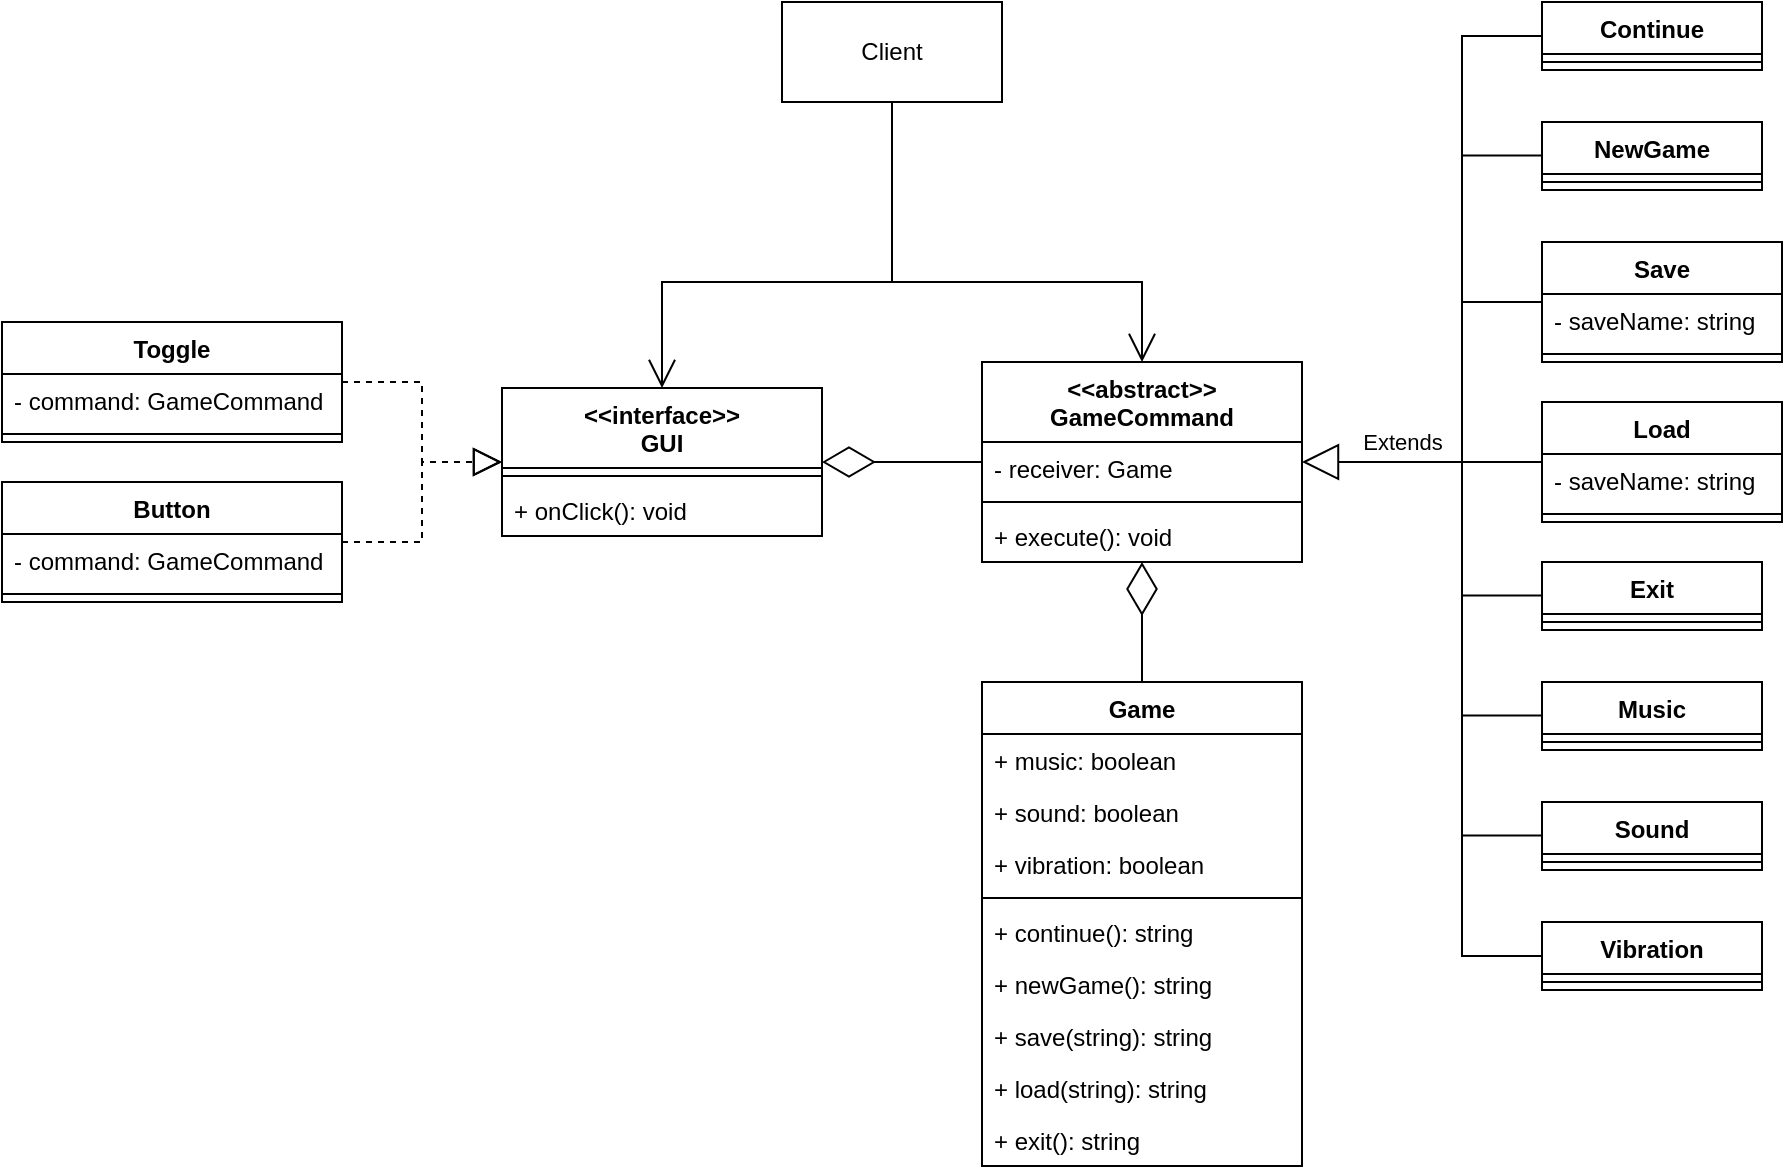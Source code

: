 <mxfile version="21.3.3" type="device">
  <diagram id="C5RBs43oDa-KdzZeNtuy" name="Page-1">
    <mxGraphModel dx="1994" dy="646" grid="1" gridSize="10" guides="1" tooltips="1" connect="1" arrows="1" fold="1" page="1" pageScale="1" pageWidth="827" pageHeight="1169" math="0" shadow="0">
      <root>
        <mxCell id="WIyWlLk6GJQsqaUBKTNV-0" />
        <mxCell id="WIyWlLk6GJQsqaUBKTNV-1" parent="WIyWlLk6GJQsqaUBKTNV-0" />
        <mxCell id="GQACmn0jV0vaVqxmoJ_N-4" value="Client" style="html=1;whiteSpace=wrap;" parent="WIyWlLk6GJQsqaUBKTNV-1" vertex="1">
          <mxGeometry x="270" y="100" width="110" height="50" as="geometry" />
        </mxCell>
        <mxCell id="GQACmn0jV0vaVqxmoJ_N-21" value="" style="endArrow=open;endFill=1;endSize=12;html=1;rounded=0;" parent="WIyWlLk6GJQsqaUBKTNV-1" source="GQACmn0jV0vaVqxmoJ_N-4" edge="1" target="r4E6djIWqzmuqeX_bI0s-0">
          <mxGeometry width="160" relative="1" as="geometry">
            <mxPoint x="70" y="390" as="sourcePoint" />
            <mxPoint x="290" y="155" as="targetPoint" />
            <Array as="points">
              <mxPoint x="325" y="240" />
              <mxPoint x="210" y="240" />
            </Array>
          </mxGeometry>
        </mxCell>
        <mxCell id="r4E6djIWqzmuqeX_bI0s-0" value="&amp;lt;&amp;lt;interface&amp;gt;&amp;gt;&lt;br&gt;GUI" style="swimlane;fontStyle=1;align=center;verticalAlign=top;childLayout=stackLayout;horizontal=1;startSize=40;horizontalStack=0;resizeParent=1;resizeParentMax=0;resizeLast=0;collapsible=1;marginBottom=0;whiteSpace=wrap;html=1;" vertex="1" parent="WIyWlLk6GJQsqaUBKTNV-1">
          <mxGeometry x="130" y="293" width="160" height="74" as="geometry" />
        </mxCell>
        <mxCell id="r4E6djIWqzmuqeX_bI0s-2" value="" style="line;strokeWidth=1;fillColor=none;align=left;verticalAlign=middle;spacingTop=-1;spacingLeft=3;spacingRight=3;rotatable=0;labelPosition=right;points=[];portConstraint=eastwest;strokeColor=inherit;" vertex="1" parent="r4E6djIWqzmuqeX_bI0s-0">
          <mxGeometry y="40" width="160" height="8" as="geometry" />
        </mxCell>
        <mxCell id="r4E6djIWqzmuqeX_bI0s-3" value="+ onClick(): void" style="text;strokeColor=none;fillColor=none;align=left;verticalAlign=top;spacingLeft=4;spacingRight=4;overflow=hidden;rotatable=0;points=[[0,0.5],[1,0.5]];portConstraint=eastwest;whiteSpace=wrap;html=1;" vertex="1" parent="r4E6djIWqzmuqeX_bI0s-0">
          <mxGeometry y="48" width="160" height="26" as="geometry" />
        </mxCell>
        <mxCell id="r4E6djIWqzmuqeX_bI0s-8" value="Button" style="swimlane;fontStyle=1;align=center;verticalAlign=top;childLayout=stackLayout;horizontal=1;startSize=26;horizontalStack=0;resizeParent=1;resizeParentMax=0;resizeLast=0;collapsible=1;marginBottom=0;whiteSpace=wrap;html=1;" vertex="1" parent="WIyWlLk6GJQsqaUBKTNV-1">
          <mxGeometry x="-120" y="340" width="170" height="60" as="geometry" />
        </mxCell>
        <mxCell id="r4E6djIWqzmuqeX_bI0s-9" value="- command: GameCommand" style="text;strokeColor=none;fillColor=none;align=left;verticalAlign=top;spacingLeft=4;spacingRight=4;overflow=hidden;rotatable=0;points=[[0,0.5],[1,0.5]];portConstraint=eastwest;whiteSpace=wrap;html=1;" vertex="1" parent="r4E6djIWqzmuqeX_bI0s-8">
          <mxGeometry y="26" width="170" height="26" as="geometry" />
        </mxCell>
        <mxCell id="r4E6djIWqzmuqeX_bI0s-10" value="" style="line;strokeWidth=1;fillColor=none;align=left;verticalAlign=middle;spacingTop=-1;spacingLeft=3;spacingRight=3;rotatable=0;labelPosition=right;points=[];portConstraint=eastwest;strokeColor=inherit;" vertex="1" parent="r4E6djIWqzmuqeX_bI0s-8">
          <mxGeometry y="52" width="170" height="8" as="geometry" />
        </mxCell>
        <mxCell id="r4E6djIWqzmuqeX_bI0s-12" value="Toggle" style="swimlane;fontStyle=1;align=center;verticalAlign=top;childLayout=stackLayout;horizontal=1;startSize=26;horizontalStack=0;resizeParent=1;resizeParentMax=0;resizeLast=0;collapsible=1;marginBottom=0;whiteSpace=wrap;html=1;" vertex="1" parent="WIyWlLk6GJQsqaUBKTNV-1">
          <mxGeometry x="-120" y="260" width="170" height="60" as="geometry" />
        </mxCell>
        <mxCell id="r4E6djIWqzmuqeX_bI0s-13" value="- command: GameCommand" style="text;strokeColor=none;fillColor=none;align=left;verticalAlign=top;spacingLeft=4;spacingRight=4;overflow=hidden;rotatable=0;points=[[0,0.5],[1,0.5]];portConstraint=eastwest;whiteSpace=wrap;html=1;" vertex="1" parent="r4E6djIWqzmuqeX_bI0s-12">
          <mxGeometry y="26" width="170" height="26" as="geometry" />
        </mxCell>
        <mxCell id="r4E6djIWqzmuqeX_bI0s-14" value="" style="line;strokeWidth=1;fillColor=none;align=left;verticalAlign=middle;spacingTop=-1;spacingLeft=3;spacingRight=3;rotatable=0;labelPosition=right;points=[];portConstraint=eastwest;strokeColor=inherit;" vertex="1" parent="r4E6djIWqzmuqeX_bI0s-12">
          <mxGeometry y="52" width="170" height="8" as="geometry" />
        </mxCell>
        <mxCell id="r4E6djIWqzmuqeX_bI0s-16" value="&amp;lt;&amp;lt;abstract&amp;gt;&amp;gt;&lt;br&gt;GameCommand" style="swimlane;fontStyle=1;align=center;verticalAlign=top;childLayout=stackLayout;horizontal=1;startSize=40;horizontalStack=0;resizeParent=1;resizeParentMax=0;resizeLast=0;collapsible=1;marginBottom=0;whiteSpace=wrap;html=1;" vertex="1" parent="WIyWlLk6GJQsqaUBKTNV-1">
          <mxGeometry x="370" y="280" width="160" height="100" as="geometry" />
        </mxCell>
        <mxCell id="r4E6djIWqzmuqeX_bI0s-17" value="- receiver: Game" style="text;strokeColor=none;fillColor=none;align=left;verticalAlign=top;spacingLeft=4;spacingRight=4;overflow=hidden;rotatable=0;points=[[0,0.5],[1,0.5]];portConstraint=eastwest;whiteSpace=wrap;html=1;" vertex="1" parent="r4E6djIWqzmuqeX_bI0s-16">
          <mxGeometry y="40" width="160" height="26" as="geometry" />
        </mxCell>
        <mxCell id="r4E6djIWqzmuqeX_bI0s-18" value="" style="line;strokeWidth=1;fillColor=none;align=left;verticalAlign=middle;spacingTop=-1;spacingLeft=3;spacingRight=3;rotatable=0;labelPosition=right;points=[];portConstraint=eastwest;strokeColor=inherit;" vertex="1" parent="r4E6djIWqzmuqeX_bI0s-16">
          <mxGeometry y="66" width="160" height="8" as="geometry" />
        </mxCell>
        <mxCell id="r4E6djIWqzmuqeX_bI0s-19" value="+ execute(): void" style="text;strokeColor=none;fillColor=none;align=left;verticalAlign=top;spacingLeft=4;spacingRight=4;overflow=hidden;rotatable=0;points=[[0,0.5],[1,0.5]];portConstraint=eastwest;whiteSpace=wrap;html=1;" vertex="1" parent="r4E6djIWqzmuqeX_bI0s-16">
          <mxGeometry y="74" width="160" height="26" as="geometry" />
        </mxCell>
        <mxCell id="r4E6djIWqzmuqeX_bI0s-20" value="Continue" style="swimlane;fontStyle=1;align=center;verticalAlign=top;childLayout=stackLayout;horizontal=1;startSize=26;horizontalStack=0;resizeParent=1;resizeParentMax=0;resizeLast=0;collapsible=1;marginBottom=0;whiteSpace=wrap;html=1;" vertex="1" parent="WIyWlLk6GJQsqaUBKTNV-1">
          <mxGeometry x="650" y="100" width="110" height="34" as="geometry" />
        </mxCell>
        <mxCell id="r4E6djIWqzmuqeX_bI0s-22" value="" style="line;strokeWidth=1;fillColor=none;align=left;verticalAlign=middle;spacingTop=-1;spacingLeft=3;spacingRight=3;rotatable=0;labelPosition=right;points=[];portConstraint=eastwest;strokeColor=inherit;" vertex="1" parent="r4E6djIWqzmuqeX_bI0s-20">
          <mxGeometry y="26" width="110" height="8" as="geometry" />
        </mxCell>
        <mxCell id="r4E6djIWqzmuqeX_bI0s-24" value="NewGame" style="swimlane;fontStyle=1;align=center;verticalAlign=top;childLayout=stackLayout;horizontal=1;startSize=26;horizontalStack=0;resizeParent=1;resizeParentMax=0;resizeLast=0;collapsible=1;marginBottom=0;whiteSpace=wrap;html=1;" vertex="1" parent="WIyWlLk6GJQsqaUBKTNV-1">
          <mxGeometry x="650" y="160" width="110" height="34" as="geometry" />
        </mxCell>
        <mxCell id="r4E6djIWqzmuqeX_bI0s-25" value="" style="line;strokeWidth=1;fillColor=none;align=left;verticalAlign=middle;spacingTop=-1;spacingLeft=3;spacingRight=3;rotatable=0;labelPosition=right;points=[];portConstraint=eastwest;strokeColor=inherit;" vertex="1" parent="r4E6djIWqzmuqeX_bI0s-24">
          <mxGeometry y="26" width="110" height="8" as="geometry" />
        </mxCell>
        <mxCell id="r4E6djIWqzmuqeX_bI0s-26" value="Save" style="swimlane;fontStyle=1;align=center;verticalAlign=top;childLayout=stackLayout;horizontal=1;startSize=26;horizontalStack=0;resizeParent=1;resizeParentMax=0;resizeLast=0;collapsible=1;marginBottom=0;whiteSpace=wrap;html=1;" vertex="1" parent="WIyWlLk6GJQsqaUBKTNV-1">
          <mxGeometry x="650" y="220" width="120" height="60" as="geometry" />
        </mxCell>
        <mxCell id="r4E6djIWqzmuqeX_bI0s-28" value="- saveName: string" style="text;strokeColor=none;fillColor=none;align=left;verticalAlign=top;spacingLeft=4;spacingRight=4;overflow=hidden;rotatable=0;points=[[0,0.5],[1,0.5]];portConstraint=eastwest;whiteSpace=wrap;html=1;" vertex="1" parent="r4E6djIWqzmuqeX_bI0s-26">
          <mxGeometry y="26" width="120" height="26" as="geometry" />
        </mxCell>
        <mxCell id="r4E6djIWqzmuqeX_bI0s-27" value="" style="line;strokeWidth=1;fillColor=none;align=left;verticalAlign=middle;spacingTop=-1;spacingLeft=3;spacingRight=3;rotatable=0;labelPosition=right;points=[];portConstraint=eastwest;strokeColor=inherit;" vertex="1" parent="r4E6djIWqzmuqeX_bI0s-26">
          <mxGeometry y="52" width="120" height="8" as="geometry" />
        </mxCell>
        <mxCell id="r4E6djIWqzmuqeX_bI0s-29" value="Load" style="swimlane;fontStyle=1;align=center;verticalAlign=top;childLayout=stackLayout;horizontal=1;startSize=26;horizontalStack=0;resizeParent=1;resizeParentMax=0;resizeLast=0;collapsible=1;marginBottom=0;whiteSpace=wrap;html=1;" vertex="1" parent="WIyWlLk6GJQsqaUBKTNV-1">
          <mxGeometry x="650" y="300" width="120" height="60" as="geometry" />
        </mxCell>
        <mxCell id="r4E6djIWqzmuqeX_bI0s-30" value="- saveName: string" style="text;strokeColor=none;fillColor=none;align=left;verticalAlign=top;spacingLeft=4;spacingRight=4;overflow=hidden;rotatable=0;points=[[0,0.5],[1,0.5]];portConstraint=eastwest;whiteSpace=wrap;html=1;" vertex="1" parent="r4E6djIWqzmuqeX_bI0s-29">
          <mxGeometry y="26" width="120" height="26" as="geometry" />
        </mxCell>
        <mxCell id="r4E6djIWqzmuqeX_bI0s-31" value="" style="line;strokeWidth=1;fillColor=none;align=left;verticalAlign=middle;spacingTop=-1;spacingLeft=3;spacingRight=3;rotatable=0;labelPosition=right;points=[];portConstraint=eastwest;strokeColor=inherit;" vertex="1" parent="r4E6djIWqzmuqeX_bI0s-29">
          <mxGeometry y="52" width="120" height="8" as="geometry" />
        </mxCell>
        <mxCell id="r4E6djIWqzmuqeX_bI0s-32" value="Exit" style="swimlane;fontStyle=1;align=center;verticalAlign=top;childLayout=stackLayout;horizontal=1;startSize=26;horizontalStack=0;resizeParent=1;resizeParentMax=0;resizeLast=0;collapsible=1;marginBottom=0;whiteSpace=wrap;html=1;" vertex="1" parent="WIyWlLk6GJQsqaUBKTNV-1">
          <mxGeometry x="650" y="380" width="110" height="34" as="geometry" />
        </mxCell>
        <mxCell id="r4E6djIWqzmuqeX_bI0s-33" value="" style="line;strokeWidth=1;fillColor=none;align=left;verticalAlign=middle;spacingTop=-1;spacingLeft=3;spacingRight=3;rotatable=0;labelPosition=right;points=[];portConstraint=eastwest;strokeColor=inherit;" vertex="1" parent="r4E6djIWqzmuqeX_bI0s-32">
          <mxGeometry y="26" width="110" height="8" as="geometry" />
        </mxCell>
        <mxCell id="r4E6djIWqzmuqeX_bI0s-34" value="Music" style="swimlane;fontStyle=1;align=center;verticalAlign=top;childLayout=stackLayout;horizontal=1;startSize=26;horizontalStack=0;resizeParent=1;resizeParentMax=0;resizeLast=0;collapsible=1;marginBottom=0;whiteSpace=wrap;html=1;" vertex="1" parent="WIyWlLk6GJQsqaUBKTNV-1">
          <mxGeometry x="650" y="440" width="110" height="34" as="geometry" />
        </mxCell>
        <mxCell id="r4E6djIWqzmuqeX_bI0s-35" value="" style="line;strokeWidth=1;fillColor=none;align=left;verticalAlign=middle;spacingTop=-1;spacingLeft=3;spacingRight=3;rotatable=0;labelPosition=right;points=[];portConstraint=eastwest;strokeColor=inherit;" vertex="1" parent="r4E6djIWqzmuqeX_bI0s-34">
          <mxGeometry y="26" width="110" height="8" as="geometry" />
        </mxCell>
        <mxCell id="r4E6djIWqzmuqeX_bI0s-36" value="Sound" style="swimlane;fontStyle=1;align=center;verticalAlign=top;childLayout=stackLayout;horizontal=1;startSize=26;horizontalStack=0;resizeParent=1;resizeParentMax=0;resizeLast=0;collapsible=1;marginBottom=0;whiteSpace=wrap;html=1;" vertex="1" parent="WIyWlLk6GJQsqaUBKTNV-1">
          <mxGeometry x="650" y="500" width="110" height="34" as="geometry" />
        </mxCell>
        <mxCell id="r4E6djIWqzmuqeX_bI0s-37" value="" style="line;strokeWidth=1;fillColor=none;align=left;verticalAlign=middle;spacingTop=-1;spacingLeft=3;spacingRight=3;rotatable=0;labelPosition=right;points=[];portConstraint=eastwest;strokeColor=inherit;" vertex="1" parent="r4E6djIWqzmuqeX_bI0s-36">
          <mxGeometry y="26" width="110" height="8" as="geometry" />
        </mxCell>
        <mxCell id="r4E6djIWqzmuqeX_bI0s-38" value="Vibration" style="swimlane;fontStyle=1;align=center;verticalAlign=top;childLayout=stackLayout;horizontal=1;startSize=26;horizontalStack=0;resizeParent=1;resizeParentMax=0;resizeLast=0;collapsible=1;marginBottom=0;whiteSpace=wrap;html=1;" vertex="1" parent="WIyWlLk6GJQsqaUBKTNV-1">
          <mxGeometry x="650" y="560" width="110" height="34" as="geometry" />
        </mxCell>
        <mxCell id="r4E6djIWqzmuqeX_bI0s-39" value="" style="line;strokeWidth=1;fillColor=none;align=left;verticalAlign=middle;spacingTop=-1;spacingLeft=3;spacingRight=3;rotatable=0;labelPosition=right;points=[];portConstraint=eastwest;strokeColor=inherit;" vertex="1" parent="r4E6djIWqzmuqeX_bI0s-38">
          <mxGeometry y="26" width="110" height="8" as="geometry" />
        </mxCell>
        <mxCell id="r4E6djIWqzmuqeX_bI0s-40" value="Game" style="swimlane;fontStyle=1;align=center;verticalAlign=top;childLayout=stackLayout;horizontal=1;startSize=26;horizontalStack=0;resizeParent=1;resizeParentMax=0;resizeLast=0;collapsible=1;marginBottom=0;whiteSpace=wrap;html=1;" vertex="1" parent="WIyWlLk6GJQsqaUBKTNV-1">
          <mxGeometry x="370" y="440" width="160" height="242" as="geometry" />
        </mxCell>
        <mxCell id="r4E6djIWqzmuqeX_bI0s-41" value="+ music: boolean" style="text;strokeColor=none;fillColor=none;align=left;verticalAlign=top;spacingLeft=4;spacingRight=4;overflow=hidden;rotatable=0;points=[[0,0.5],[1,0.5]];portConstraint=eastwest;whiteSpace=wrap;html=1;" vertex="1" parent="r4E6djIWqzmuqeX_bI0s-40">
          <mxGeometry y="26" width="160" height="26" as="geometry" />
        </mxCell>
        <mxCell id="r4E6djIWqzmuqeX_bI0s-44" value="+ sound: boolean" style="text;strokeColor=none;fillColor=none;align=left;verticalAlign=top;spacingLeft=4;spacingRight=4;overflow=hidden;rotatable=0;points=[[0,0.5],[1,0.5]];portConstraint=eastwest;whiteSpace=wrap;html=1;" vertex="1" parent="r4E6djIWqzmuqeX_bI0s-40">
          <mxGeometry y="52" width="160" height="26" as="geometry" />
        </mxCell>
        <mxCell id="r4E6djIWqzmuqeX_bI0s-45" value="+ vibration: boolean" style="text;strokeColor=none;fillColor=none;align=left;verticalAlign=top;spacingLeft=4;spacingRight=4;overflow=hidden;rotatable=0;points=[[0,0.5],[1,0.5]];portConstraint=eastwest;whiteSpace=wrap;html=1;" vertex="1" parent="r4E6djIWqzmuqeX_bI0s-40">
          <mxGeometry y="78" width="160" height="26" as="geometry" />
        </mxCell>
        <mxCell id="r4E6djIWqzmuqeX_bI0s-42" value="" style="line;strokeWidth=1;fillColor=none;align=left;verticalAlign=middle;spacingTop=-1;spacingLeft=3;spacingRight=3;rotatable=0;labelPosition=right;points=[];portConstraint=eastwest;strokeColor=inherit;" vertex="1" parent="r4E6djIWqzmuqeX_bI0s-40">
          <mxGeometry y="104" width="160" height="8" as="geometry" />
        </mxCell>
        <mxCell id="r4E6djIWqzmuqeX_bI0s-43" value="+ continue(): string" style="text;strokeColor=none;fillColor=none;align=left;verticalAlign=top;spacingLeft=4;spacingRight=4;overflow=hidden;rotatable=0;points=[[0,0.5],[1,0.5]];portConstraint=eastwest;whiteSpace=wrap;html=1;" vertex="1" parent="r4E6djIWqzmuqeX_bI0s-40">
          <mxGeometry y="112" width="160" height="26" as="geometry" />
        </mxCell>
        <mxCell id="r4E6djIWqzmuqeX_bI0s-46" value="+ newGame(): string" style="text;strokeColor=none;fillColor=none;align=left;verticalAlign=top;spacingLeft=4;spacingRight=4;overflow=hidden;rotatable=0;points=[[0,0.5],[1,0.5]];portConstraint=eastwest;whiteSpace=wrap;html=1;" vertex="1" parent="r4E6djIWqzmuqeX_bI0s-40">
          <mxGeometry y="138" width="160" height="26" as="geometry" />
        </mxCell>
        <mxCell id="r4E6djIWqzmuqeX_bI0s-47" value="+ save(string): string" style="text;strokeColor=none;fillColor=none;align=left;verticalAlign=top;spacingLeft=4;spacingRight=4;overflow=hidden;rotatable=0;points=[[0,0.5],[1,0.5]];portConstraint=eastwest;whiteSpace=wrap;html=1;" vertex="1" parent="r4E6djIWqzmuqeX_bI0s-40">
          <mxGeometry y="164" width="160" height="26" as="geometry" />
        </mxCell>
        <mxCell id="r4E6djIWqzmuqeX_bI0s-48" value="+ load(string): string" style="text;strokeColor=none;fillColor=none;align=left;verticalAlign=top;spacingLeft=4;spacingRight=4;overflow=hidden;rotatable=0;points=[[0,0.5],[1,0.5]];portConstraint=eastwest;whiteSpace=wrap;html=1;" vertex="1" parent="r4E6djIWqzmuqeX_bI0s-40">
          <mxGeometry y="190" width="160" height="26" as="geometry" />
        </mxCell>
        <mxCell id="r4E6djIWqzmuqeX_bI0s-49" value="+ exit(): string" style="text;strokeColor=none;fillColor=none;align=left;verticalAlign=top;spacingLeft=4;spacingRight=4;overflow=hidden;rotatable=0;points=[[0,0.5],[1,0.5]];portConstraint=eastwest;whiteSpace=wrap;html=1;" vertex="1" parent="r4E6djIWqzmuqeX_bI0s-40">
          <mxGeometry y="216" width="160" height="26" as="geometry" />
        </mxCell>
        <mxCell id="r4E6djIWqzmuqeX_bI0s-51" value="" style="endArrow=none;html=1;rounded=0;" edge="1" parent="WIyWlLk6GJQsqaUBKTNV-1">
          <mxGeometry width="50" height="50" relative="1" as="geometry">
            <mxPoint x="610" y="516.71" as="sourcePoint" />
            <mxPoint x="650" y="516.71" as="targetPoint" />
          </mxGeometry>
        </mxCell>
        <mxCell id="r4E6djIWqzmuqeX_bI0s-52" value="" style="endArrow=none;html=1;rounded=0;" edge="1" parent="WIyWlLk6GJQsqaUBKTNV-1">
          <mxGeometry width="50" height="50" relative="1" as="geometry">
            <mxPoint x="610" y="456.71" as="sourcePoint" />
            <mxPoint x="650" y="456.71" as="targetPoint" />
          </mxGeometry>
        </mxCell>
        <mxCell id="r4E6djIWqzmuqeX_bI0s-53" value="" style="endArrow=none;html=1;rounded=0;" edge="1" parent="WIyWlLk6GJQsqaUBKTNV-1">
          <mxGeometry width="50" height="50" relative="1" as="geometry">
            <mxPoint x="610" y="396.71" as="sourcePoint" />
            <mxPoint x="650" y="396.71" as="targetPoint" />
          </mxGeometry>
        </mxCell>
        <mxCell id="r4E6djIWqzmuqeX_bI0s-54" value="" style="endArrow=none;html=1;rounded=0;" edge="1" parent="WIyWlLk6GJQsqaUBKTNV-1">
          <mxGeometry width="50" height="50" relative="1" as="geometry">
            <mxPoint x="610" y="250.0" as="sourcePoint" />
            <mxPoint x="650" y="250.0" as="targetPoint" />
          </mxGeometry>
        </mxCell>
        <mxCell id="r4E6djIWqzmuqeX_bI0s-56" value="" style="endArrow=none;html=1;rounded=0;" edge="1" parent="WIyWlLk6GJQsqaUBKTNV-1">
          <mxGeometry width="50" height="50" relative="1" as="geometry">
            <mxPoint x="610" y="176.71" as="sourcePoint" />
            <mxPoint x="650" y="176.71" as="targetPoint" />
          </mxGeometry>
        </mxCell>
        <mxCell id="r4E6djIWqzmuqeX_bI0s-57" value="Extends" style="endArrow=block;endSize=16;endFill=0;html=1;rounded=0;" edge="1" parent="WIyWlLk6GJQsqaUBKTNV-1" source="r4E6djIWqzmuqeX_bI0s-29" target="r4E6djIWqzmuqeX_bI0s-16">
          <mxGeometry x="0.167" y="-10" width="160" relative="1" as="geometry">
            <mxPoint x="400" y="410" as="sourcePoint" />
            <mxPoint x="560" y="410" as="targetPoint" />
            <mxPoint as="offset" />
          </mxGeometry>
        </mxCell>
        <mxCell id="r4E6djIWqzmuqeX_bI0s-58" value="" style="endArrow=none;html=1;rounded=0;" edge="1" parent="WIyWlLk6GJQsqaUBKTNV-1" source="r4E6djIWqzmuqeX_bI0s-38" target="r4E6djIWqzmuqeX_bI0s-20">
          <mxGeometry width="50" height="50" relative="1" as="geometry">
            <mxPoint x="610" y="570" as="sourcePoint" />
            <mxPoint x="610" y="110" as="targetPoint" />
            <Array as="points">
              <mxPoint x="610" y="577" />
              <mxPoint x="610" y="117" />
            </Array>
          </mxGeometry>
        </mxCell>
        <mxCell id="r4E6djIWqzmuqeX_bI0s-62" value="" style="endArrow=diamondThin;endFill=0;endSize=24;html=1;rounded=0;" edge="1" parent="WIyWlLk6GJQsqaUBKTNV-1" source="r4E6djIWqzmuqeX_bI0s-16" target="r4E6djIWqzmuqeX_bI0s-0">
          <mxGeometry width="160" relative="1" as="geometry">
            <mxPoint x="140" y="220" as="sourcePoint" />
            <mxPoint x="300" y="220" as="targetPoint" />
          </mxGeometry>
        </mxCell>
        <mxCell id="r4E6djIWqzmuqeX_bI0s-63" value="" style="endArrow=block;dashed=1;endFill=0;endSize=12;html=1;rounded=0;" edge="1" parent="WIyWlLk6GJQsqaUBKTNV-1" source="r4E6djIWqzmuqeX_bI0s-12" target="r4E6djIWqzmuqeX_bI0s-0">
          <mxGeometry width="160" relative="1" as="geometry">
            <mxPoint x="90" y="520" as="sourcePoint" />
            <mxPoint x="250" y="520" as="targetPoint" />
            <Array as="points">
              <mxPoint x="90" y="290" />
              <mxPoint x="90" y="330" />
            </Array>
          </mxGeometry>
        </mxCell>
        <mxCell id="r4E6djIWqzmuqeX_bI0s-64" value="" style="endArrow=block;dashed=1;endFill=0;endSize=12;html=1;rounded=0;" edge="1" parent="WIyWlLk6GJQsqaUBKTNV-1" source="r4E6djIWqzmuqeX_bI0s-8" target="r4E6djIWqzmuqeX_bI0s-0">
          <mxGeometry width="160" relative="1" as="geometry">
            <mxPoint x="70" y="490" as="sourcePoint" />
            <mxPoint x="230" y="490" as="targetPoint" />
            <Array as="points">
              <mxPoint x="90" y="370" />
              <mxPoint x="90" y="330" />
            </Array>
          </mxGeometry>
        </mxCell>
        <mxCell id="r4E6djIWqzmuqeX_bI0s-66" value="" style="endArrow=open;endFill=1;endSize=12;html=1;rounded=0;" edge="1" parent="WIyWlLk6GJQsqaUBKTNV-1" source="GQACmn0jV0vaVqxmoJ_N-4" target="r4E6djIWqzmuqeX_bI0s-16">
          <mxGeometry width="160" relative="1" as="geometry">
            <mxPoint x="320" y="230" as="sourcePoint" />
            <mxPoint x="480" y="230" as="targetPoint" />
            <Array as="points">
              <mxPoint x="325" y="240" />
              <mxPoint x="450" y="240" />
            </Array>
          </mxGeometry>
        </mxCell>
        <mxCell id="r4E6djIWqzmuqeX_bI0s-67" value="" style="endArrow=diamondThin;endFill=0;endSize=24;html=1;rounded=0;" edge="1" parent="WIyWlLk6GJQsqaUBKTNV-1" source="r4E6djIWqzmuqeX_bI0s-40" target="r4E6djIWqzmuqeX_bI0s-16">
          <mxGeometry width="160" relative="1" as="geometry">
            <mxPoint x="100" y="500" as="sourcePoint" />
            <mxPoint x="260" y="500" as="targetPoint" />
          </mxGeometry>
        </mxCell>
      </root>
    </mxGraphModel>
  </diagram>
</mxfile>
